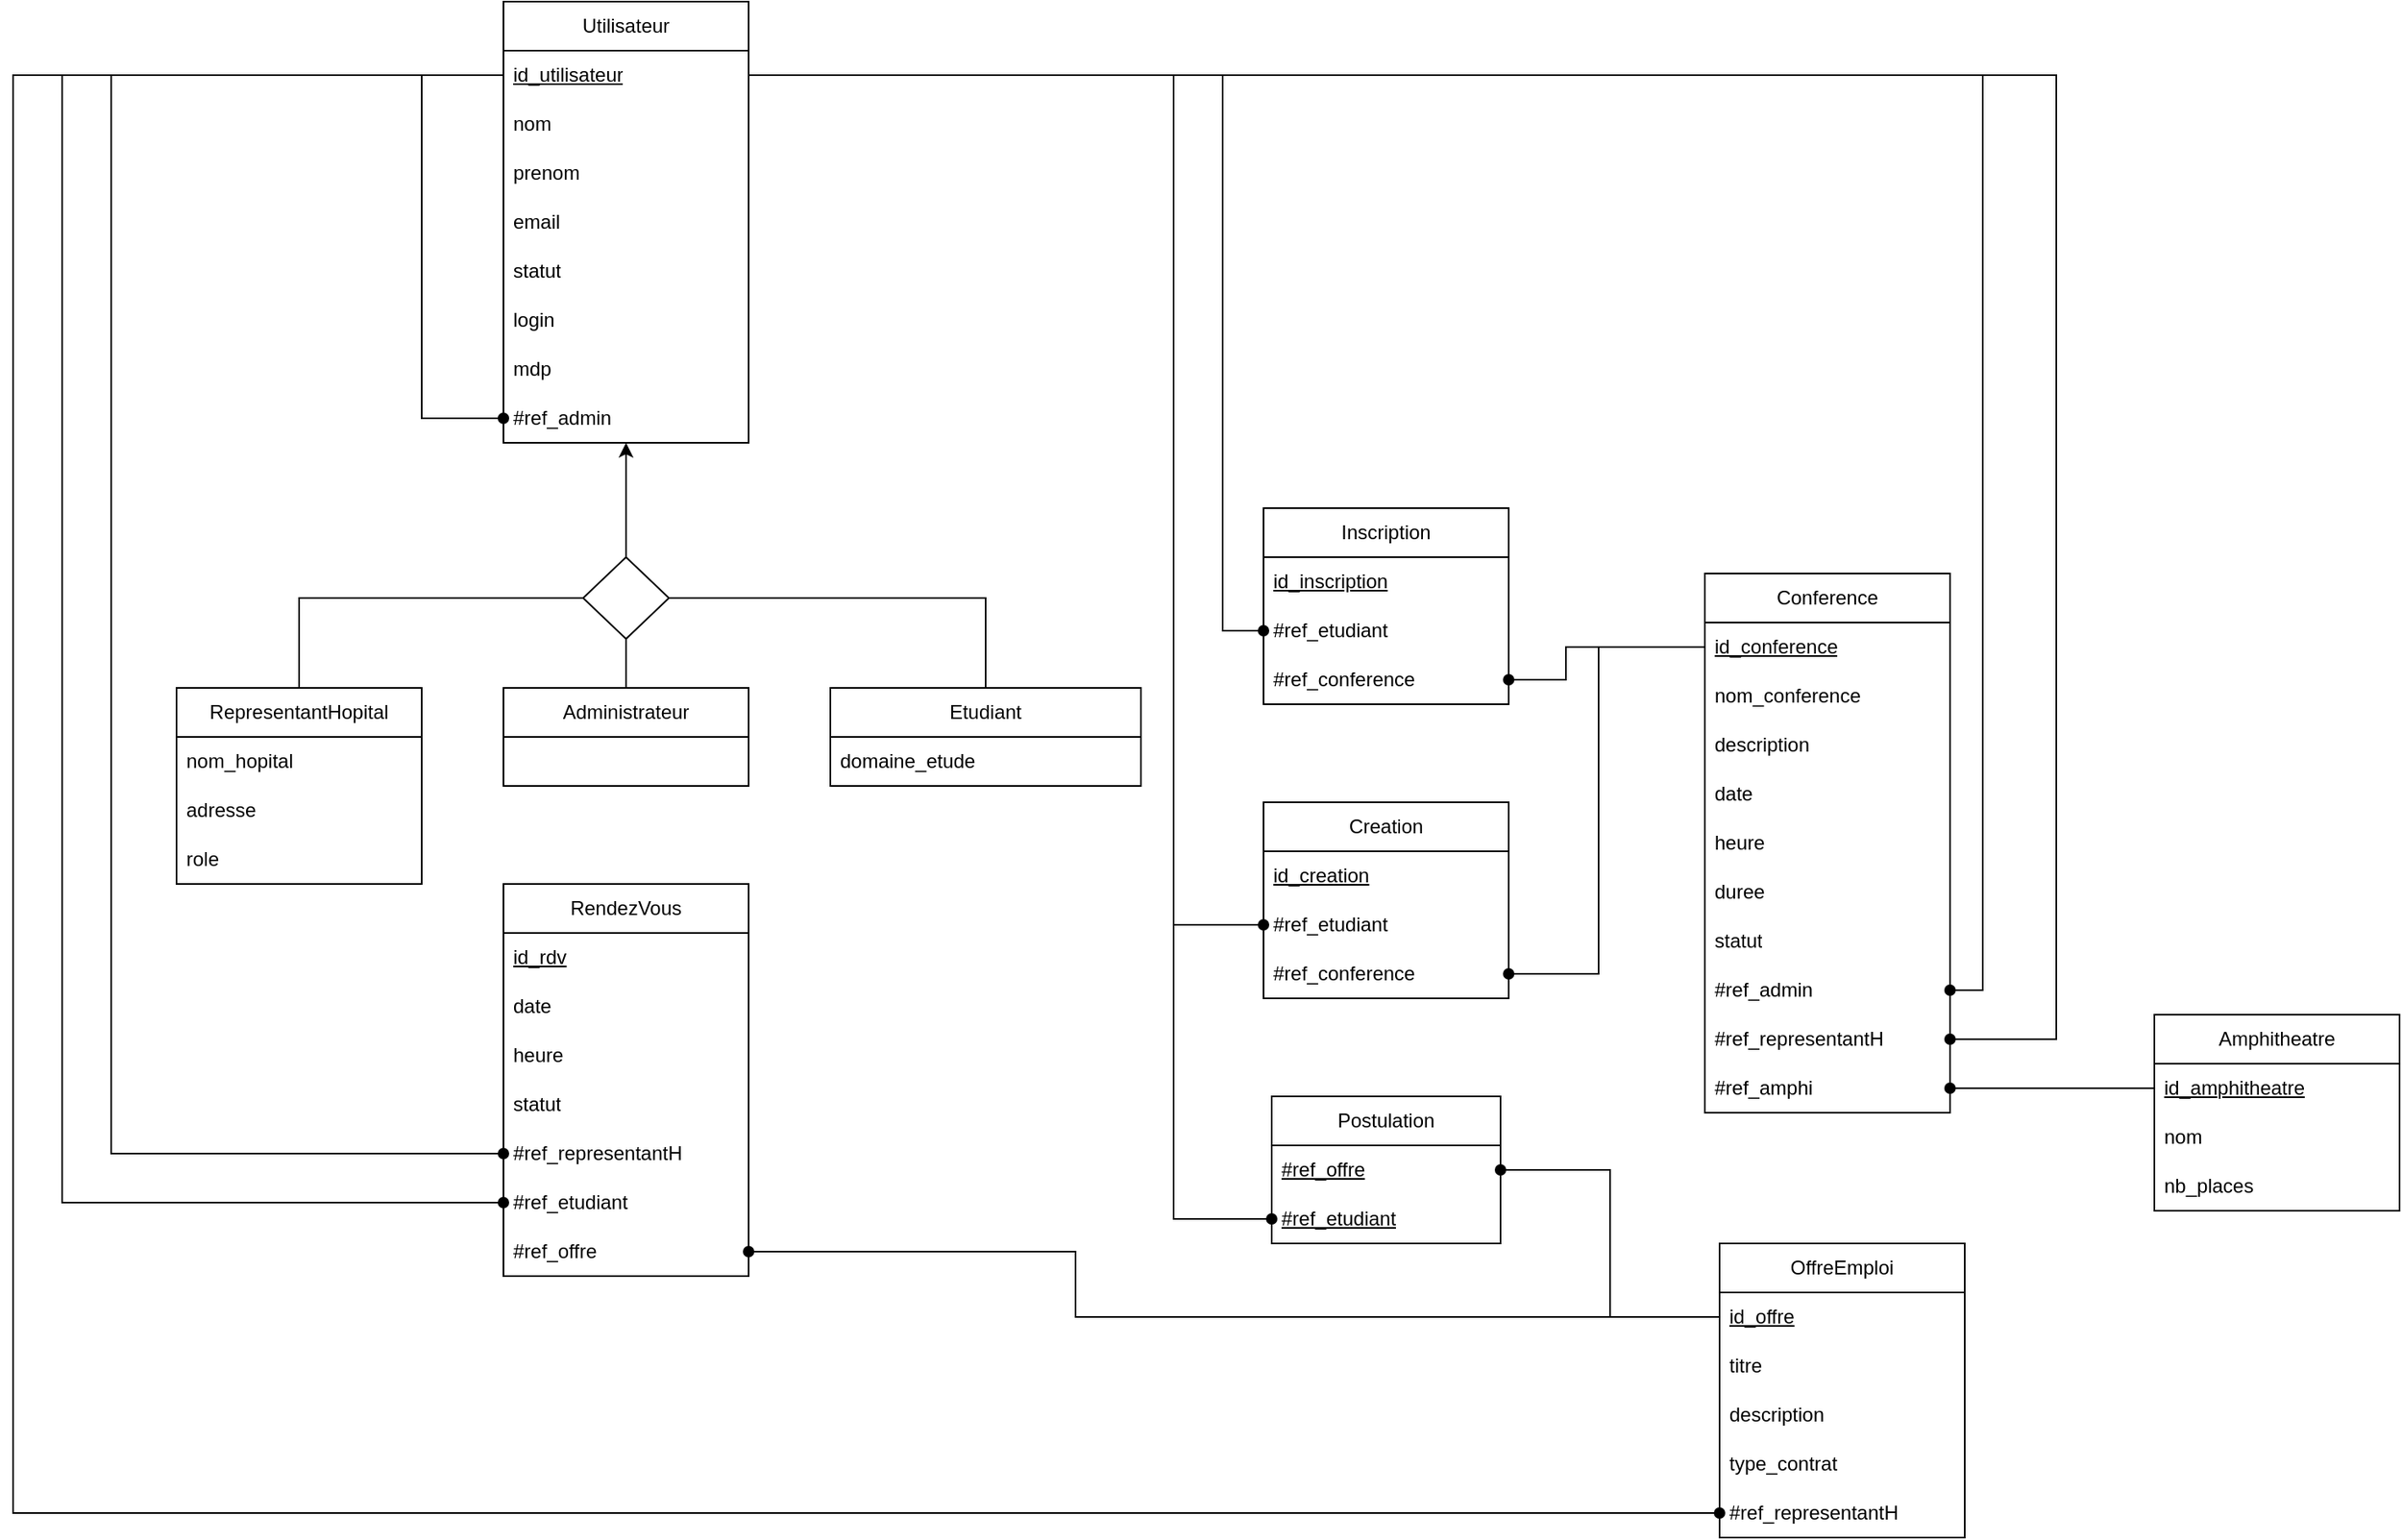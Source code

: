 <mxfile version="21.7.5" type="device">
  <diagram name="Page-1" id="wUBVowXxbeIT9Fpj6zSS">
    <mxGraphModel dx="1497" dy="2546" grid="1" gridSize="10" guides="1" tooltips="1" connect="1" arrows="1" fold="1" page="1" pageScale="1" pageWidth="1169" pageHeight="827" math="0" shadow="0">
      <root>
        <mxCell id="0" />
        <mxCell id="1" parent="0" />
        <mxCell id="IRRqWna13fii_VsHT-_L-1" style="edgeStyle=orthogonalEdgeStyle;rounded=0;orthogonalLoop=1;jettySize=auto;html=1;exitX=0.5;exitY=0;exitDx=0;exitDy=0;endArrow=none;endFill=0;entryX=1;entryY=0.5;entryDx=0;entryDy=0;" parent="1" source="IRRqWna13fii_VsHT-_L-2" target="IRRqWna13fii_VsHT-_L-28" edge="1">
          <mxGeometry relative="1" as="geometry">
            <mxPoint x="1230" y="-570" as="targetPoint" />
          </mxGeometry>
        </mxCell>
        <mxCell id="IRRqWna13fii_VsHT-_L-2" value="&lt;font style=&quot;vertical-align: inherit;&quot;&gt;&lt;font style=&quot;vertical-align: inherit;&quot;&gt;Etudiant&lt;/font&gt;&lt;/font&gt;" style="swimlane;fontStyle=0;childLayout=stackLayout;horizontal=1;startSize=30;horizontalStack=0;resizeParent=1;resizeParentMax=0;resizeLast=0;collapsible=1;marginBottom=0;whiteSpace=wrap;html=1;" parent="1" vertex="1">
          <mxGeometry x="1210" y="-480" width="190" height="60" as="geometry" />
        </mxCell>
        <mxCell id="IRRqWna13fii_VsHT-_L-3" value="domaine_etude" style="text;strokeColor=none;fillColor=none;align=left;verticalAlign=middle;spacingLeft=4;spacingRight=4;overflow=hidden;points=[[0,0.5],[1,0.5]];portConstraint=eastwest;rotatable=0;whiteSpace=wrap;html=1;" parent="IRRqWna13fii_VsHT-_L-2" vertex="1">
          <mxGeometry y="30" width="190" height="30" as="geometry" />
        </mxCell>
        <mxCell id="IRRqWna13fii_VsHT-_L-5" value="&lt;font style=&quot;vertical-align: inherit;&quot;&gt;&lt;font style=&quot;vertical-align: inherit;&quot;&gt;&lt;font style=&quot;vertical-align: inherit;&quot;&gt;&lt;font style=&quot;vertical-align: inherit;&quot;&gt;RepresentantHopital&lt;/font&gt;&lt;/font&gt;&lt;/font&gt;&lt;/font&gt;" style="swimlane;fontStyle=0;childLayout=stackLayout;horizontal=1;startSize=30;horizontalStack=0;resizeParent=1;resizeParentMax=0;resizeLast=0;collapsible=1;marginBottom=0;whiteSpace=wrap;html=1;" parent="1" vertex="1">
          <mxGeometry x="810" y="-480" width="150" height="120" as="geometry" />
        </mxCell>
        <mxCell id="IRRqWna13fii_VsHT-_L-6" value="&lt;font style=&quot;vertical-align: inherit;&quot;&gt;&lt;font style=&quot;vertical-align: inherit;&quot;&gt;nom_hopital&lt;br&gt;&lt;/font&gt;&lt;/font&gt;" style="text;strokeColor=none;fillColor=none;align=left;verticalAlign=middle;spacingLeft=4;spacingRight=4;overflow=hidden;points=[[0,0.5],[1,0.5]];portConstraint=eastwest;rotatable=0;whiteSpace=wrap;html=1;" parent="IRRqWna13fii_VsHT-_L-5" vertex="1">
          <mxGeometry y="30" width="150" height="30" as="geometry" />
        </mxCell>
        <mxCell id="IRRqWna13fii_VsHT-_L-7" value="adresse" style="text;strokeColor=none;fillColor=none;align=left;verticalAlign=middle;spacingLeft=4;spacingRight=4;overflow=hidden;points=[[0,0.5],[1,0.5]];portConstraint=eastwest;rotatable=0;whiteSpace=wrap;html=1;" parent="IRRqWna13fii_VsHT-_L-5" vertex="1">
          <mxGeometry y="60" width="150" height="30" as="geometry" />
        </mxCell>
        <mxCell id="IRRqWna13fii_VsHT-_L-8" value="role" style="text;strokeColor=none;fillColor=none;align=left;verticalAlign=middle;spacingLeft=4;spacingRight=4;overflow=hidden;points=[[0,0.5],[1,0.5]];portConstraint=eastwest;rotatable=0;whiteSpace=wrap;html=1;" parent="IRRqWna13fii_VsHT-_L-5" vertex="1">
          <mxGeometry y="90" width="150" height="30" as="geometry" />
        </mxCell>
        <mxCell id="IRRqWna13fii_VsHT-_L-9" value="&lt;font style=&quot;vertical-align: inherit;&quot;&gt;&lt;font style=&quot;vertical-align: inherit;&quot;&gt;Utilisateur&lt;/font&gt;&lt;/font&gt;" style="swimlane;fontStyle=0;childLayout=stackLayout;horizontal=1;startSize=30;horizontalStack=0;resizeParent=1;resizeParentMax=0;resizeLast=0;collapsible=1;marginBottom=0;whiteSpace=wrap;html=1;" parent="1" vertex="1">
          <mxGeometry x="1010" y="-900" width="150" height="270" as="geometry" />
        </mxCell>
        <mxCell id="IRRqWna13fii_VsHT-_L-10" value="&lt;font style=&quot;vertical-align: inherit;&quot;&gt;&lt;font style=&quot;vertical-align: inherit;&quot;&gt;&lt;font style=&quot;vertical-align: inherit;&quot;&gt;&lt;font style=&quot;vertical-align: inherit;&quot;&gt;&lt;u&gt;id_utilisateur&lt;/u&gt;&lt;/font&gt;&lt;/font&gt;&lt;/font&gt;&lt;/font&gt;" style="text;strokeColor=none;fillColor=none;align=left;verticalAlign=middle;spacingLeft=4;spacingRight=4;overflow=hidden;points=[[0,0.5],[1,0.5]];portConstraint=eastwest;rotatable=0;whiteSpace=wrap;html=1;" parent="IRRqWna13fii_VsHT-_L-9" vertex="1">
          <mxGeometry y="30" width="150" height="30" as="geometry" />
        </mxCell>
        <mxCell id="IRRqWna13fii_VsHT-_L-11" value="&lt;font style=&quot;vertical-align: inherit;&quot;&gt;&lt;font style=&quot;vertical-align: inherit;&quot;&gt;&lt;font style=&quot;vertical-align: inherit;&quot;&gt;&lt;font style=&quot;vertical-align: inherit;&quot;&gt;nom&lt;/font&gt;&lt;/font&gt;&lt;/font&gt;&lt;/font&gt;" style="text;strokeColor=none;fillColor=none;align=left;verticalAlign=middle;spacingLeft=4;spacingRight=4;overflow=hidden;points=[[0,0.5],[1,0.5]];portConstraint=eastwest;rotatable=0;whiteSpace=wrap;html=1;" parent="IRRqWna13fii_VsHT-_L-9" vertex="1">
          <mxGeometry y="60" width="150" height="30" as="geometry" />
        </mxCell>
        <mxCell id="IRRqWna13fii_VsHT-_L-12" value="&lt;font style=&quot;vertical-align: inherit;&quot;&gt;&lt;font style=&quot;vertical-align: inherit;&quot;&gt;prenom&lt;/font&gt;&lt;/font&gt;" style="text;strokeColor=none;fillColor=none;align=left;verticalAlign=middle;spacingLeft=4;spacingRight=4;overflow=hidden;points=[[0,0.5],[1,0.5]];portConstraint=eastwest;rotatable=0;whiteSpace=wrap;html=1;" parent="IRRqWna13fii_VsHT-_L-9" vertex="1">
          <mxGeometry y="90" width="150" height="30" as="geometry" />
        </mxCell>
        <mxCell id="IRRqWna13fii_VsHT-_L-13" value="&lt;font style=&quot;vertical-align: inherit;&quot;&gt;&lt;font style=&quot;vertical-align: inherit;&quot;&gt;email&lt;br&gt;&lt;/font&gt;&lt;/font&gt;" style="text;strokeColor=none;fillColor=none;align=left;verticalAlign=middle;spacingLeft=4;spacingRight=4;overflow=hidden;points=[[0,0.5],[1,0.5]];portConstraint=eastwest;rotatable=0;whiteSpace=wrap;html=1;" parent="IRRqWna13fii_VsHT-_L-9" vertex="1">
          <mxGeometry y="120" width="150" height="30" as="geometry" />
        </mxCell>
        <mxCell id="IRRqWna13fii_VsHT-_L-14" value="statut" style="text;strokeColor=none;fillColor=none;align=left;verticalAlign=middle;spacingLeft=4;spacingRight=4;overflow=hidden;points=[[0,0.5],[1,0.5]];portConstraint=eastwest;rotatable=0;whiteSpace=wrap;html=1;" parent="IRRqWna13fii_VsHT-_L-9" vertex="1">
          <mxGeometry y="150" width="150" height="30" as="geometry" />
        </mxCell>
        <mxCell id="IRRqWna13fii_VsHT-_L-15" value="login" style="text;strokeColor=none;fillColor=none;align=left;verticalAlign=middle;spacingLeft=4;spacingRight=4;overflow=hidden;points=[[0,0.5],[1,0.5]];portConstraint=eastwest;rotatable=0;whiteSpace=wrap;html=1;" parent="IRRqWna13fii_VsHT-_L-9" vertex="1">
          <mxGeometry y="180" width="150" height="30" as="geometry" />
        </mxCell>
        <mxCell id="IRRqWna13fii_VsHT-_L-16" value="mdp" style="text;strokeColor=none;fillColor=none;align=left;verticalAlign=middle;spacingLeft=4;spacingRight=4;overflow=hidden;points=[[0,0.5],[1,0.5]];portConstraint=eastwest;rotatable=0;whiteSpace=wrap;html=1;" parent="IRRqWna13fii_VsHT-_L-9" vertex="1">
          <mxGeometry y="210" width="150" height="30" as="geometry" />
        </mxCell>
        <mxCell id="IRRqWna13fii_VsHT-_L-123" style="edgeStyle=orthogonalEdgeStyle;rounded=0;orthogonalLoop=1;jettySize=auto;html=1;exitX=0;exitY=0.5;exitDx=0;exitDy=0;entryX=0;entryY=0.5;entryDx=0;entryDy=0;endArrow=none;endFill=0;startArrow=oval;startFill=1;" parent="IRRqWna13fii_VsHT-_L-9" source="IRRqWna13fii_VsHT-_L-98" target="IRRqWna13fii_VsHT-_L-10" edge="1">
          <mxGeometry relative="1" as="geometry">
            <Array as="points">
              <mxPoint x="-50" y="255" />
              <mxPoint x="-50" y="45" />
            </Array>
          </mxGeometry>
        </mxCell>
        <mxCell id="IRRqWna13fii_VsHT-_L-98" value="#ref_admin" style="text;strokeColor=none;fillColor=none;align=left;verticalAlign=middle;spacingLeft=4;spacingRight=4;overflow=hidden;points=[[0,0.5],[1,0.5]];portConstraint=eastwest;rotatable=0;whiteSpace=wrap;html=1;" parent="IRRqWna13fii_VsHT-_L-9" vertex="1">
          <mxGeometry y="240" width="150" height="30" as="geometry" />
        </mxCell>
        <mxCell id="IRRqWna13fii_VsHT-_L-17" value="&lt;font style=&quot;vertical-align: inherit;&quot;&gt;&lt;font style=&quot;vertical-align: inherit;&quot;&gt;Conference&lt;/font&gt;&lt;/font&gt;" style="swimlane;fontStyle=0;childLayout=stackLayout;horizontal=1;startSize=30;horizontalStack=0;resizeParent=1;resizeParentMax=0;resizeLast=0;collapsible=1;marginBottom=0;whiteSpace=wrap;html=1;" parent="1" vertex="1">
          <mxGeometry x="1745" y="-550" width="150" height="330" as="geometry" />
        </mxCell>
        <mxCell id="IRRqWna13fii_VsHT-_L-18" value="&lt;font style=&quot;vertical-align: inherit;&quot;&gt;&lt;font style=&quot;vertical-align: inherit;&quot;&gt;&lt;u&gt;id_conference&lt;/u&gt;&lt;/font&gt;&lt;/font&gt;" style="text;strokeColor=none;fillColor=none;align=left;verticalAlign=middle;spacingLeft=4;spacingRight=4;overflow=hidden;points=[[0,0.5],[1,0.5]];portConstraint=eastwest;rotatable=0;whiteSpace=wrap;html=1;" parent="IRRqWna13fii_VsHT-_L-17" vertex="1">
          <mxGeometry y="30" width="150" height="30" as="geometry" />
        </mxCell>
        <mxCell id="IRRqWna13fii_VsHT-_L-19" value="&lt;font style=&quot;vertical-align: inherit;&quot;&gt;&lt;font style=&quot;vertical-align: inherit;&quot;&gt;&lt;font style=&quot;vertical-align: inherit;&quot;&gt;&lt;font style=&quot;vertical-align: inherit;&quot;&gt;nom_conference&lt;/font&gt;&lt;/font&gt;&lt;/font&gt;&lt;/font&gt;" style="text;strokeColor=none;fillColor=none;align=left;verticalAlign=middle;spacingLeft=4;spacingRight=4;overflow=hidden;points=[[0,0.5],[1,0.5]];portConstraint=eastwest;rotatable=0;whiteSpace=wrap;html=1;" parent="IRRqWna13fii_VsHT-_L-17" vertex="1">
          <mxGeometry y="60" width="150" height="30" as="geometry" />
        </mxCell>
        <mxCell id="IRRqWna13fii_VsHT-_L-20" value="&lt;font style=&quot;vertical-align: inherit;&quot;&gt;&lt;font style=&quot;vertical-align: inherit;&quot;&gt;description&lt;/font&gt;&lt;/font&gt;" style="text;strokeColor=none;fillColor=none;align=left;verticalAlign=middle;spacingLeft=4;spacingRight=4;overflow=hidden;points=[[0,0.5],[1,0.5]];portConstraint=eastwest;rotatable=0;whiteSpace=wrap;html=1;" parent="IRRqWna13fii_VsHT-_L-17" vertex="1">
          <mxGeometry y="90" width="150" height="30" as="geometry" />
        </mxCell>
        <mxCell id="IRRqWna13fii_VsHT-_L-21" value="&lt;font style=&quot;vertical-align: inherit;&quot;&gt;&lt;font style=&quot;vertical-align: inherit;&quot;&gt;date&lt;br&gt;&lt;/font&gt;&lt;/font&gt;" style="text;strokeColor=none;fillColor=none;align=left;verticalAlign=middle;spacingLeft=4;spacingRight=4;overflow=hidden;points=[[0,0.5],[1,0.5]];portConstraint=eastwest;rotatable=0;whiteSpace=wrap;html=1;" parent="IRRqWna13fii_VsHT-_L-17" vertex="1">
          <mxGeometry y="120" width="150" height="30" as="geometry" />
        </mxCell>
        <mxCell id="IRRqWna13fii_VsHT-_L-22" value="heure" style="text;strokeColor=none;fillColor=none;align=left;verticalAlign=middle;spacingLeft=4;spacingRight=4;overflow=hidden;points=[[0,0.5],[1,0.5]];portConstraint=eastwest;rotatable=0;whiteSpace=wrap;html=1;" parent="IRRqWna13fii_VsHT-_L-17" vertex="1">
          <mxGeometry y="150" width="150" height="30" as="geometry" />
        </mxCell>
        <mxCell id="IRRqWna13fii_VsHT-_L-23" value="duree" style="text;strokeColor=none;fillColor=none;align=left;verticalAlign=middle;spacingLeft=4;spacingRight=4;overflow=hidden;points=[[0,0.5],[1,0.5]];portConstraint=eastwest;rotatable=0;whiteSpace=wrap;html=1;" parent="IRRqWna13fii_VsHT-_L-17" vertex="1">
          <mxGeometry y="180" width="150" height="30" as="geometry" />
        </mxCell>
        <mxCell id="IRRqWna13fii_VsHT-_L-24" value="statut" style="text;strokeColor=none;fillColor=none;align=left;verticalAlign=middle;spacingLeft=4;spacingRight=4;overflow=hidden;points=[[0,0.5],[1,0.5]];portConstraint=eastwest;rotatable=0;whiteSpace=wrap;html=1;" parent="IRRqWna13fii_VsHT-_L-17" vertex="1">
          <mxGeometry y="210" width="150" height="30" as="geometry" />
        </mxCell>
        <mxCell id="IRRqWna13fii_VsHT-_L-99" value="#ref_admin" style="text;strokeColor=none;fillColor=none;align=left;verticalAlign=middle;spacingLeft=4;spacingRight=4;overflow=hidden;points=[[0,0.5],[1,0.5]];portConstraint=eastwest;rotatable=0;whiteSpace=wrap;html=1;" parent="IRRqWna13fii_VsHT-_L-17" vertex="1">
          <mxGeometry y="240" width="150" height="30" as="geometry" />
        </mxCell>
        <mxCell id="IRRqWna13fii_VsHT-_L-105" value="#ref_representantH" style="text;strokeColor=none;fillColor=none;align=left;verticalAlign=middle;spacingLeft=4;spacingRight=4;overflow=hidden;points=[[0,0.5],[1,0.5]];portConstraint=eastwest;rotatable=0;whiteSpace=wrap;html=1;" parent="IRRqWna13fii_VsHT-_L-17" vertex="1">
          <mxGeometry y="270" width="150" height="30" as="geometry" />
        </mxCell>
        <mxCell id="IRRqWna13fii_VsHT-_L-100" value="#ref_amphi" style="text;strokeColor=none;fillColor=none;align=left;verticalAlign=middle;spacingLeft=4;spacingRight=4;overflow=hidden;points=[[0,0.5],[1,0.5]];portConstraint=eastwest;rotatable=0;whiteSpace=wrap;html=1;" parent="IRRqWna13fii_VsHT-_L-17" vertex="1">
          <mxGeometry y="300" width="150" height="30" as="geometry" />
        </mxCell>
        <mxCell id="IRRqWna13fii_VsHT-_L-25" style="edgeStyle=orthogonalEdgeStyle;rounded=0;orthogonalLoop=1;jettySize=auto;html=1;exitX=0.5;exitY=0;exitDx=0;exitDy=0;entryX=0.5;entryY=1;entryDx=0;entryDy=0;endArrow=classic;endFill=1;" parent="1" source="IRRqWna13fii_VsHT-_L-28" target="IRRqWna13fii_VsHT-_L-9" edge="1">
          <mxGeometry relative="1" as="geometry">
            <mxPoint x="1076.25" y="-610" as="targetPoint" />
          </mxGeometry>
        </mxCell>
        <mxCell id="IRRqWna13fii_VsHT-_L-26" style="edgeStyle=orthogonalEdgeStyle;rounded=0;orthogonalLoop=1;jettySize=auto;html=1;exitX=0;exitY=0.5;exitDx=0;exitDy=0;endArrow=none;endFill=0;entryX=0.5;entryY=0;entryDx=0;entryDy=0;" parent="1" source="IRRqWna13fii_VsHT-_L-28" target="IRRqWna13fii_VsHT-_L-5" edge="1">
          <mxGeometry relative="1" as="geometry">
            <mxPoint x="1190" y="-500" as="targetPoint" />
          </mxGeometry>
        </mxCell>
        <mxCell id="IRRqWna13fii_VsHT-_L-28" value="" style="rhombus;whiteSpace=wrap;html=1;" parent="1" vertex="1">
          <mxGeometry x="1058.75" y="-560" width="52.5" height="50" as="geometry" />
        </mxCell>
        <mxCell id="IRRqWna13fii_VsHT-_L-29" value="&lt;font style=&quot;vertical-align: inherit;&quot;&gt;&lt;font style=&quot;vertical-align: inherit;&quot;&gt;Amphitheatre&lt;/font&gt;&lt;/font&gt;" style="swimlane;fontStyle=0;childLayout=stackLayout;horizontal=1;startSize=30;horizontalStack=0;resizeParent=1;resizeParentMax=0;resizeLast=0;collapsible=1;marginBottom=0;whiteSpace=wrap;html=1;" parent="1" vertex="1">
          <mxGeometry x="2020" y="-280" width="150" height="120" as="geometry" />
        </mxCell>
        <mxCell id="IRRqWna13fii_VsHT-_L-30" value="&lt;font style=&quot;vertical-align: inherit;&quot;&gt;&lt;font style=&quot;vertical-align: inherit;&quot;&gt;&lt;font style=&quot;vertical-align: inherit;&quot;&gt;&lt;font style=&quot;vertical-align: inherit;&quot;&gt;&lt;font style=&quot;vertical-align: inherit;&quot;&gt;&lt;font style=&quot;vertical-align: inherit;&quot;&gt;&lt;u&gt;&lt;font style=&quot;vertical-align: inherit;&quot;&gt;&lt;font style=&quot;vertical-align: inherit;&quot;&gt;id_amphitheatre&lt;/font&gt;&lt;/font&gt;&lt;/u&gt;&lt;/font&gt;&lt;/font&gt;&lt;/font&gt;&lt;/font&gt;&lt;/font&gt;&lt;/font&gt;" style="text;strokeColor=none;fillColor=none;align=left;verticalAlign=middle;spacingLeft=4;spacingRight=4;overflow=hidden;points=[[0,0.5],[1,0.5]];portConstraint=eastwest;rotatable=0;whiteSpace=wrap;html=1;" parent="IRRqWna13fii_VsHT-_L-29" vertex="1">
          <mxGeometry y="30" width="150" height="30" as="geometry" />
        </mxCell>
        <mxCell id="IRRqWna13fii_VsHT-_L-115" value="nom" style="text;strokeColor=none;fillColor=none;align=left;verticalAlign=middle;spacingLeft=4;spacingRight=4;overflow=hidden;points=[[0,0.5],[1,0.5]];portConstraint=eastwest;rotatable=0;whiteSpace=wrap;html=1;" parent="IRRqWna13fii_VsHT-_L-29" vertex="1">
          <mxGeometry y="60" width="150" height="30" as="geometry" />
        </mxCell>
        <mxCell id="IRRqWna13fii_VsHT-_L-31" value="&lt;font style=&quot;vertical-align: inherit;&quot;&gt;&lt;font style=&quot;vertical-align: inherit;&quot;&gt;nb_places&lt;br&gt;&lt;/font&gt;&lt;/font&gt;" style="text;strokeColor=none;fillColor=none;align=left;verticalAlign=middle;spacingLeft=4;spacingRight=4;overflow=hidden;points=[[0,0.5],[1,0.5]];portConstraint=eastwest;rotatable=0;whiteSpace=wrap;html=1;" parent="IRRqWna13fii_VsHT-_L-29" vertex="1">
          <mxGeometry y="90" width="150" height="30" as="geometry" />
        </mxCell>
        <mxCell id="IRRqWna13fii_VsHT-_L-32" value="&lt;font style=&quot;vertical-align: inherit;&quot;&gt;&lt;font style=&quot;vertical-align: inherit;&quot;&gt;OffreEmploi&lt;/font&gt;&lt;/font&gt;" style="swimlane;fontStyle=0;childLayout=stackLayout;horizontal=1;startSize=30;horizontalStack=0;resizeParent=1;resizeParentMax=0;resizeLast=0;collapsible=1;marginBottom=0;whiteSpace=wrap;html=1;" parent="1" vertex="1">
          <mxGeometry x="1754" y="-140" width="150" height="180" as="geometry" />
        </mxCell>
        <mxCell id="IRRqWna13fii_VsHT-_L-33" value="&lt;font style=&quot;vertical-align: inherit;&quot;&gt;&lt;font style=&quot;vertical-align: inherit;&quot;&gt;&lt;font style=&quot;vertical-align: inherit;&quot;&gt;&lt;font style=&quot;vertical-align: inherit;&quot;&gt;&lt;font style=&quot;vertical-align: inherit;&quot;&gt;&lt;font style=&quot;vertical-align: inherit;&quot;&gt;&lt;u&gt;&lt;font style=&quot;vertical-align: inherit;&quot;&gt;&lt;font style=&quot;vertical-align: inherit;&quot;&gt;id_offre&lt;/font&gt;&lt;/font&gt;&lt;/u&gt;&lt;/font&gt;&lt;/font&gt;&lt;/font&gt;&lt;/font&gt;&lt;/font&gt;&lt;/font&gt;" style="text;strokeColor=none;fillColor=none;align=left;verticalAlign=middle;spacingLeft=4;spacingRight=4;overflow=hidden;points=[[0,0.5],[1,0.5]];portConstraint=eastwest;rotatable=0;whiteSpace=wrap;html=1;" parent="IRRqWna13fii_VsHT-_L-32" vertex="1">
          <mxGeometry y="30" width="150" height="30" as="geometry" />
        </mxCell>
        <mxCell id="IRRqWna13fii_VsHT-_L-34" value="&lt;font style=&quot;vertical-align: inherit;&quot;&gt;&lt;font style=&quot;vertical-align: inherit;&quot;&gt;titre&lt;br&gt;&lt;/font&gt;&lt;/font&gt;" style="text;strokeColor=none;fillColor=none;align=left;verticalAlign=middle;spacingLeft=4;spacingRight=4;overflow=hidden;points=[[0,0.5],[1,0.5]];portConstraint=eastwest;rotatable=0;whiteSpace=wrap;html=1;" parent="IRRqWna13fii_VsHT-_L-32" vertex="1">
          <mxGeometry y="60" width="150" height="30" as="geometry" />
        </mxCell>
        <mxCell id="IRRqWna13fii_VsHT-_L-35" value="description" style="text;strokeColor=none;fillColor=none;align=left;verticalAlign=middle;spacingLeft=4;spacingRight=4;overflow=hidden;points=[[0,0.5],[1,0.5]];portConstraint=eastwest;rotatable=0;whiteSpace=wrap;html=1;" parent="IRRqWna13fii_VsHT-_L-32" vertex="1">
          <mxGeometry y="90" width="150" height="30" as="geometry" />
        </mxCell>
        <mxCell id="IRRqWna13fii_VsHT-_L-36" value="type_contrat" style="text;strokeColor=none;fillColor=none;align=left;verticalAlign=middle;spacingLeft=4;spacingRight=4;overflow=hidden;points=[[0,0.5],[1,0.5]];portConstraint=eastwest;rotatable=0;whiteSpace=wrap;html=1;" parent="IRRqWna13fii_VsHT-_L-32" vertex="1">
          <mxGeometry y="120" width="150" height="30" as="geometry" />
        </mxCell>
        <mxCell id="IRRqWna13fii_VsHT-_L-104" value="#ref_representantH" style="text;strokeColor=none;fillColor=none;align=left;verticalAlign=middle;spacingLeft=4;spacingRight=4;overflow=hidden;points=[[0,0.5],[1,0.5]];portConstraint=eastwest;rotatable=0;whiteSpace=wrap;html=1;" parent="IRRqWna13fii_VsHT-_L-32" vertex="1">
          <mxGeometry y="150" width="150" height="30" as="geometry" />
        </mxCell>
        <mxCell id="IRRqWna13fii_VsHT-_L-37" value="&lt;font style=&quot;vertical-align: inherit;&quot;&gt;&lt;font style=&quot;vertical-align: inherit;&quot;&gt;RendezVous&lt;/font&gt;&lt;/font&gt;" style="swimlane;fontStyle=0;childLayout=stackLayout;horizontal=1;startSize=30;horizontalStack=0;resizeParent=1;resizeParentMax=0;resizeLast=0;collapsible=1;marginBottom=0;whiteSpace=wrap;html=1;" parent="1" vertex="1">
          <mxGeometry x="1010" y="-360" width="150" height="240" as="geometry" />
        </mxCell>
        <mxCell id="IRRqWna13fii_VsHT-_L-38" value="&lt;font style=&quot;vertical-align: inherit;&quot;&gt;&lt;font style=&quot;vertical-align: inherit;&quot;&gt;&lt;font style=&quot;vertical-align: inherit;&quot;&gt;&lt;font style=&quot;vertical-align: inherit;&quot;&gt;&lt;font style=&quot;vertical-align: inherit;&quot;&gt;&lt;font style=&quot;vertical-align: inherit;&quot;&gt;&lt;u&gt;&lt;font style=&quot;vertical-align: inherit;&quot;&gt;&lt;font style=&quot;vertical-align: inherit;&quot;&gt;id_rdv&lt;/font&gt;&lt;/font&gt;&lt;/u&gt;&lt;/font&gt;&lt;/font&gt;&lt;/font&gt;&lt;/font&gt;&lt;/font&gt;&lt;/font&gt;" style="text;strokeColor=none;fillColor=none;align=left;verticalAlign=middle;spacingLeft=4;spacingRight=4;overflow=hidden;points=[[0,0.5],[1,0.5]];portConstraint=eastwest;rotatable=0;whiteSpace=wrap;html=1;" parent="IRRqWna13fii_VsHT-_L-37" vertex="1">
          <mxGeometry y="30" width="150" height="30" as="geometry" />
        </mxCell>
        <mxCell id="IRRqWna13fii_VsHT-_L-39" value="&lt;font style=&quot;vertical-align: inherit;&quot;&gt;&lt;font style=&quot;vertical-align: inherit;&quot;&gt;date&lt;br&gt;&lt;/font&gt;&lt;/font&gt;" style="text;strokeColor=none;fillColor=none;align=left;verticalAlign=middle;spacingLeft=4;spacingRight=4;overflow=hidden;points=[[0,0.5],[1,0.5]];portConstraint=eastwest;rotatable=0;whiteSpace=wrap;html=1;" parent="IRRqWna13fii_VsHT-_L-37" vertex="1">
          <mxGeometry y="60" width="150" height="30" as="geometry" />
        </mxCell>
        <mxCell id="IRRqWna13fii_VsHT-_L-40" value="heure" style="text;strokeColor=none;fillColor=none;align=left;verticalAlign=middle;spacingLeft=4;spacingRight=4;overflow=hidden;points=[[0,0.5],[1,0.5]];portConstraint=eastwest;rotatable=0;whiteSpace=wrap;html=1;" parent="IRRqWna13fii_VsHT-_L-37" vertex="1">
          <mxGeometry y="90" width="150" height="30" as="geometry" />
        </mxCell>
        <mxCell id="IRRqWna13fii_VsHT-_L-41" value="statut" style="text;strokeColor=none;fillColor=none;align=left;verticalAlign=middle;spacingLeft=4;spacingRight=4;overflow=hidden;points=[[0,0.5],[1,0.5]];portConstraint=eastwest;rotatable=0;whiteSpace=wrap;html=1;" parent="IRRqWna13fii_VsHT-_L-37" vertex="1">
          <mxGeometry y="120" width="150" height="30" as="geometry" />
        </mxCell>
        <mxCell id="IRRqWna13fii_VsHT-_L-101" value="#ref_representantH" style="text;strokeColor=none;fillColor=none;align=left;verticalAlign=middle;spacingLeft=4;spacingRight=4;overflow=hidden;points=[[0,0.5],[1,0.5]];portConstraint=eastwest;rotatable=0;whiteSpace=wrap;html=1;" parent="IRRqWna13fii_VsHT-_L-37" vertex="1">
          <mxGeometry y="150" width="150" height="30" as="geometry" />
        </mxCell>
        <mxCell id="IRRqWna13fii_VsHT-_L-102" value="#ref_etudiant" style="text;strokeColor=none;fillColor=none;align=left;verticalAlign=middle;spacingLeft=4;spacingRight=4;overflow=hidden;points=[[0,0.5],[1,0.5]];portConstraint=eastwest;rotatable=0;whiteSpace=wrap;html=1;" parent="IRRqWna13fii_VsHT-_L-37" vertex="1">
          <mxGeometry y="180" width="150" height="30" as="geometry" />
        </mxCell>
        <mxCell id="IRRqWna13fii_VsHT-_L-103" value="#ref_offre" style="text;strokeColor=none;fillColor=none;align=left;verticalAlign=middle;spacingLeft=4;spacingRight=4;overflow=hidden;points=[[0,0.5],[1,0.5]];portConstraint=eastwest;rotatable=0;whiteSpace=wrap;html=1;" parent="IRRqWna13fii_VsHT-_L-37" vertex="1">
          <mxGeometry y="210" width="150" height="30" as="geometry" />
        </mxCell>
        <mxCell id="IRRqWna13fii_VsHT-_L-106" style="edgeStyle=orthogonalEdgeStyle;rounded=0;orthogonalLoop=1;jettySize=auto;html=1;exitX=0.5;exitY=0;exitDx=0;exitDy=0;entryX=0.5;entryY=1;entryDx=0;entryDy=0;endArrow=none;endFill=0;" parent="1" source="IRRqWna13fii_VsHT-_L-44" target="IRRqWna13fii_VsHT-_L-28" edge="1">
          <mxGeometry relative="1" as="geometry" />
        </mxCell>
        <mxCell id="IRRqWna13fii_VsHT-_L-44" value="&lt;font style=&quot;vertical-align: inherit;&quot;&gt;&lt;font style=&quot;vertical-align: inherit;&quot;&gt;Administrateur&lt;/font&gt;&lt;/font&gt;" style="swimlane;fontStyle=0;childLayout=stackLayout;horizontal=1;startSize=30;horizontalStack=0;resizeParent=1;resizeParentMax=0;resizeLast=0;collapsible=1;marginBottom=0;whiteSpace=wrap;html=1;" parent="1" vertex="1">
          <mxGeometry x="1010" y="-480" width="150" height="60" as="geometry">
            <mxRectangle x="1400" y="-710" width="120" height="30" as="alternateBounds" />
          </mxGeometry>
        </mxCell>
        <mxCell id="IRRqWna13fii_VsHT-_L-107" value="&lt;font style=&quot;vertical-align: inherit;&quot;&gt;&lt;font style=&quot;vertical-align: inherit;&quot;&gt;Inscription&lt;/font&gt;&lt;/font&gt;" style="swimlane;fontStyle=0;childLayout=stackLayout;horizontal=1;startSize=30;horizontalStack=0;resizeParent=1;resizeParentMax=0;resizeLast=0;collapsible=1;marginBottom=0;whiteSpace=wrap;html=1;" parent="1" vertex="1">
          <mxGeometry x="1475" y="-590" width="150" height="120" as="geometry" />
        </mxCell>
        <mxCell id="IRRqWna13fii_VsHT-_L-108" value="&lt;font style=&quot;vertical-align: inherit;&quot;&gt;&lt;font style=&quot;vertical-align: inherit;&quot;&gt;&lt;font style=&quot;vertical-align: inherit;&quot;&gt;&lt;font style=&quot;vertical-align: inherit;&quot;&gt;&lt;font style=&quot;vertical-align: inherit;&quot;&gt;&lt;font style=&quot;vertical-align: inherit;&quot;&gt;&lt;u&gt;&lt;font style=&quot;vertical-align: inherit;&quot;&gt;&lt;font style=&quot;vertical-align: inherit;&quot;&gt;id_inscription&lt;/font&gt;&lt;/font&gt;&lt;/u&gt;&lt;/font&gt;&lt;/font&gt;&lt;/font&gt;&lt;/font&gt;&lt;/font&gt;&lt;/font&gt;" style="text;strokeColor=none;fillColor=none;align=left;verticalAlign=middle;spacingLeft=4;spacingRight=4;overflow=hidden;points=[[0,0.5],[1,0.5]];portConstraint=eastwest;rotatable=0;whiteSpace=wrap;html=1;" parent="IRRqWna13fii_VsHT-_L-107" vertex="1">
          <mxGeometry y="30" width="150" height="30" as="geometry" />
        </mxCell>
        <mxCell id="IRRqWna13fii_VsHT-_L-109" value="&lt;font style=&quot;vertical-align: inherit;&quot;&gt;&lt;font style=&quot;vertical-align: inherit;&quot;&gt;#ref_etudiant&lt;br&gt;&lt;/font&gt;&lt;/font&gt;" style="text;strokeColor=none;fillColor=none;align=left;verticalAlign=middle;spacingLeft=4;spacingRight=4;overflow=hidden;points=[[0,0.5],[1,0.5]];portConstraint=eastwest;rotatable=0;whiteSpace=wrap;html=1;" parent="IRRqWna13fii_VsHT-_L-107" vertex="1">
          <mxGeometry y="60" width="150" height="30" as="geometry" />
        </mxCell>
        <mxCell id="IRRqWna13fii_VsHT-_L-110" value="#ref_conference" style="text;strokeColor=none;fillColor=none;align=left;verticalAlign=middle;spacingLeft=4;spacingRight=4;overflow=hidden;points=[[0,0.5],[1,0.5]];portConstraint=eastwest;rotatable=0;whiteSpace=wrap;html=1;" parent="IRRqWna13fii_VsHT-_L-107" vertex="1">
          <mxGeometry y="90" width="150" height="30" as="geometry" />
        </mxCell>
        <mxCell id="IRRqWna13fii_VsHT-_L-111" value="Creation" style="swimlane;fontStyle=0;childLayout=stackLayout;horizontal=1;startSize=30;horizontalStack=0;resizeParent=1;resizeParentMax=0;resizeLast=0;collapsible=1;marginBottom=0;whiteSpace=wrap;html=1;" parent="1" vertex="1">
          <mxGeometry x="1475" y="-410" width="150" height="120" as="geometry" />
        </mxCell>
        <mxCell id="IRRqWna13fii_VsHT-_L-112" value="&lt;font style=&quot;vertical-align: inherit;&quot;&gt;&lt;font style=&quot;vertical-align: inherit;&quot;&gt;&lt;font style=&quot;vertical-align: inherit;&quot;&gt;&lt;font style=&quot;vertical-align: inherit;&quot;&gt;&lt;font style=&quot;vertical-align: inherit;&quot;&gt;&lt;font style=&quot;vertical-align: inherit;&quot;&gt;&lt;u&gt;&lt;font style=&quot;vertical-align: inherit;&quot;&gt;&lt;font style=&quot;vertical-align: inherit;&quot;&gt;id_creation&lt;/font&gt;&lt;/font&gt;&lt;/u&gt;&lt;/font&gt;&lt;/font&gt;&lt;/font&gt;&lt;/font&gt;&lt;/font&gt;&lt;/font&gt;" style="text;strokeColor=none;fillColor=none;align=left;verticalAlign=middle;spacingLeft=4;spacingRight=4;overflow=hidden;points=[[0,0.5],[1,0.5]];portConstraint=eastwest;rotatable=0;whiteSpace=wrap;html=1;" parent="IRRqWna13fii_VsHT-_L-111" vertex="1">
          <mxGeometry y="30" width="150" height="30" as="geometry" />
        </mxCell>
        <mxCell id="IRRqWna13fii_VsHT-_L-113" value="&lt;font style=&quot;vertical-align: inherit;&quot;&gt;&lt;font style=&quot;vertical-align: inherit;&quot;&gt;#ref_etudiant&lt;br&gt;&lt;/font&gt;&lt;/font&gt;" style="text;strokeColor=none;fillColor=none;align=left;verticalAlign=middle;spacingLeft=4;spacingRight=4;overflow=hidden;points=[[0,0.5],[1,0.5]];portConstraint=eastwest;rotatable=0;whiteSpace=wrap;html=1;" parent="IRRqWna13fii_VsHT-_L-111" vertex="1">
          <mxGeometry y="60" width="150" height="30" as="geometry" />
        </mxCell>
        <mxCell id="IRRqWna13fii_VsHT-_L-114" value="#ref_conference" style="text;strokeColor=none;fillColor=none;align=left;verticalAlign=middle;spacingLeft=4;spacingRight=4;overflow=hidden;points=[[0,0.5],[1,0.5]];portConstraint=eastwest;rotatable=0;whiteSpace=wrap;html=1;" parent="IRRqWna13fii_VsHT-_L-111" vertex="1">
          <mxGeometry y="90" width="150" height="30" as="geometry" />
        </mxCell>
        <mxCell id="ITU_urkIxrqxhvLqnOiw-1" value="Postulation" style="swimlane;fontStyle=0;childLayout=stackLayout;horizontal=1;startSize=30;horizontalStack=0;resizeParent=1;resizeParentMax=0;resizeLast=0;collapsible=1;marginBottom=0;whiteSpace=wrap;html=1;" parent="1" vertex="1">
          <mxGeometry x="1480" y="-230" width="140" height="90" as="geometry" />
        </mxCell>
        <mxCell id="ITU_urkIxrqxhvLqnOiw-2" value="&lt;u&gt;#ref_offre&lt;/u&gt;" style="text;strokeColor=none;fillColor=none;align=left;verticalAlign=middle;spacingLeft=4;spacingRight=4;overflow=hidden;points=[[0,0.5],[1,0.5]];portConstraint=eastwest;rotatable=0;whiteSpace=wrap;html=1;" parent="ITU_urkIxrqxhvLqnOiw-1" vertex="1">
          <mxGeometry y="30" width="140" height="30" as="geometry" />
        </mxCell>
        <mxCell id="ITU_urkIxrqxhvLqnOiw-3" value="&lt;u&gt;#ref_etudiant&lt;/u&gt;" style="text;strokeColor=none;fillColor=none;align=left;verticalAlign=middle;spacingLeft=4;spacingRight=4;overflow=hidden;points=[[0,0.5],[1,0.5]];portConstraint=eastwest;rotatable=0;whiteSpace=wrap;html=1;" parent="ITU_urkIxrqxhvLqnOiw-1" vertex="1">
          <mxGeometry y="60" width="140" height="30" as="geometry" />
        </mxCell>
        <mxCell id="S7AKZDljKpBvwis-EYHa-10" style="edgeStyle=orthogonalEdgeStyle;rounded=0;orthogonalLoop=1;jettySize=auto;html=1;exitX=0;exitY=0.5;exitDx=0;exitDy=0;entryX=0;entryY=0.5;entryDx=0;entryDy=0;endArrow=none;endFill=0;startArrow=oval;startFill=1;" parent="1" source="IRRqWna13fii_VsHT-_L-104" target="IRRqWna13fii_VsHT-_L-10" edge="1">
          <mxGeometry relative="1" as="geometry">
            <Array as="points">
              <mxPoint x="710" y="25" />
              <mxPoint x="710" y="-855" />
            </Array>
          </mxGeometry>
        </mxCell>
        <mxCell id="IRRqWna13fii_VsHT-_L-116" style="edgeStyle=orthogonalEdgeStyle;rounded=0;orthogonalLoop=1;jettySize=auto;html=1;exitX=0;exitY=0.5;exitDx=0;exitDy=0;entryX=0;entryY=0.5;entryDx=0;entryDy=0;endArrow=none;endFill=0;startArrow=oval;startFill=1;" parent="1" source="IRRqWna13fii_VsHT-_L-101" target="IRRqWna13fii_VsHT-_L-10" edge="1">
          <mxGeometry relative="1" as="geometry">
            <Array as="points">
              <mxPoint x="770" y="-195" />
              <mxPoint x="770" y="-855" />
            </Array>
          </mxGeometry>
        </mxCell>
        <mxCell id="IRRqWna13fii_VsHT-_L-117" style="edgeStyle=orthogonalEdgeStyle;rounded=0;orthogonalLoop=1;jettySize=auto;html=1;exitX=0;exitY=0.5;exitDx=0;exitDy=0;entryX=1;entryY=0.5;entryDx=0;entryDy=0;endArrow=none;endFill=0;startArrow=oval;startFill=1;" parent="1" source="IRRqWna13fii_VsHT-_L-109" target="IRRqWna13fii_VsHT-_L-10" edge="1">
          <mxGeometry relative="1" as="geometry">
            <Array as="points">
              <mxPoint x="1450" y="-515" />
              <mxPoint x="1450" y="-855" />
            </Array>
          </mxGeometry>
        </mxCell>
        <mxCell id="IRRqWna13fii_VsHT-_L-118" style="edgeStyle=orthogonalEdgeStyle;rounded=0;orthogonalLoop=1;jettySize=auto;html=1;exitX=1;exitY=0.5;exitDx=0;exitDy=0;entryX=0;entryY=0.5;entryDx=0;entryDy=0;endArrow=none;endFill=0;startArrow=oval;startFill=1;" parent="1" source="IRRqWna13fii_VsHT-_L-110" target="IRRqWna13fii_VsHT-_L-18" edge="1">
          <mxGeometry relative="1" as="geometry">
            <Array as="points">
              <mxPoint x="1660" y="-485" />
              <mxPoint x="1660" y="-505" />
            </Array>
          </mxGeometry>
        </mxCell>
        <mxCell id="IRRqWna13fii_VsHT-_L-119" style="edgeStyle=orthogonalEdgeStyle;rounded=0;orthogonalLoop=1;jettySize=auto;html=1;exitX=0;exitY=0.5;exitDx=0;exitDy=0;entryX=1;entryY=0.5;entryDx=0;entryDy=0;endArrow=oval;endFill=1;" parent="1" source="IRRqWna13fii_VsHT-_L-33" target="ITU_urkIxrqxhvLqnOiw-2" edge="1">
          <mxGeometry relative="1" as="geometry" />
        </mxCell>
        <mxCell id="IRRqWna13fii_VsHT-_L-120" style="edgeStyle=orthogonalEdgeStyle;rounded=0;orthogonalLoop=1;jettySize=auto;html=1;exitX=1;exitY=0.5;exitDx=0;exitDy=0;entryX=0;entryY=0.5;entryDx=0;entryDy=0;endArrow=oval;endFill=1;" parent="1" source="IRRqWna13fii_VsHT-_L-10" target="IRRqWna13fii_VsHT-_L-113" edge="1">
          <mxGeometry relative="1" as="geometry">
            <Array as="points">
              <mxPoint x="1420" y="-855" />
              <mxPoint x="1420" y="-335" />
            </Array>
          </mxGeometry>
        </mxCell>
        <mxCell id="IRRqWna13fii_VsHT-_L-121" style="edgeStyle=orthogonalEdgeStyle;rounded=0;orthogonalLoop=1;jettySize=auto;html=1;exitX=0;exitY=0.5;exitDx=0;exitDy=0;entryX=1;entryY=0.5;entryDx=0;entryDy=0;endArrow=oval;endFill=1;" parent="1" source="IRRqWna13fii_VsHT-_L-18" target="IRRqWna13fii_VsHT-_L-114" edge="1">
          <mxGeometry relative="1" as="geometry">
            <Array as="points">
              <mxPoint x="1680" y="-505" />
              <mxPoint x="1680" y="-305" />
            </Array>
          </mxGeometry>
        </mxCell>
        <mxCell id="IRRqWna13fii_VsHT-_L-124" style="edgeStyle=orthogonalEdgeStyle;rounded=0;orthogonalLoop=1;jettySize=auto;html=1;exitX=1;exitY=0.5;exitDx=0;exitDy=0;entryX=0;entryY=0.5;entryDx=0;entryDy=0;endArrow=none;endFill=0;startArrow=oval;startFill=1;" parent="1" source="IRRqWna13fii_VsHT-_L-100" target="IRRqWna13fii_VsHT-_L-30" edge="1">
          <mxGeometry relative="1" as="geometry" />
        </mxCell>
        <mxCell id="IRRqWna13fii_VsHT-_L-125" style="edgeStyle=orthogonalEdgeStyle;rounded=0;orthogonalLoop=1;jettySize=auto;html=1;exitX=1;exitY=0.5;exitDx=0;exitDy=0;entryX=1;entryY=0.5;entryDx=0;entryDy=0;endArrow=none;endFill=0;startArrow=oval;startFill=1;" parent="1" source="IRRqWna13fii_VsHT-_L-105" target="IRRqWna13fii_VsHT-_L-10" edge="1">
          <mxGeometry relative="1" as="geometry">
            <Array as="points">
              <mxPoint x="1960" y="-265" />
              <mxPoint x="1960" y="-855" />
            </Array>
          </mxGeometry>
        </mxCell>
        <mxCell id="IRRqWna13fii_VsHT-_L-126" style="edgeStyle=orthogonalEdgeStyle;rounded=0;orthogonalLoop=1;jettySize=auto;html=1;exitX=1;exitY=0.5;exitDx=0;exitDy=0;entryX=1;entryY=0.5;entryDx=0;entryDy=0;endArrow=none;endFill=0;startArrow=oval;startFill=1;" parent="1" source="IRRqWna13fii_VsHT-_L-99" target="IRRqWna13fii_VsHT-_L-10" edge="1">
          <mxGeometry relative="1" as="geometry" />
        </mxCell>
        <mxCell id="IRRqWna13fii_VsHT-_L-127" style="edgeStyle=orthogonalEdgeStyle;rounded=0;orthogonalLoop=1;jettySize=auto;html=1;exitX=0;exitY=0.5;exitDx=0;exitDy=0;entryX=0;entryY=0.5;entryDx=0;entryDy=0;startArrow=oval;startFill=1;endArrow=none;endFill=0;" parent="1" source="IRRqWna13fii_VsHT-_L-102" target="IRRqWna13fii_VsHT-_L-10" edge="1">
          <mxGeometry relative="1" as="geometry">
            <Array as="points">
              <mxPoint x="740" y="-165" />
              <mxPoint x="740" y="-855" />
            </Array>
          </mxGeometry>
        </mxCell>
        <mxCell id="IRRqWna13fii_VsHT-_L-128" style="edgeStyle=orthogonalEdgeStyle;rounded=0;orthogonalLoop=1;jettySize=auto;html=1;exitX=0;exitY=0.5;exitDx=0;exitDy=0;entryX=1;entryY=0.5;entryDx=0;entryDy=0;endArrow=oval;endFill=1;" parent="1" source="IRRqWna13fii_VsHT-_L-33" target="IRRqWna13fii_VsHT-_L-103" edge="1">
          <mxGeometry relative="1" as="geometry">
            <Array as="points">
              <mxPoint x="1360" y="-95" />
              <mxPoint x="1360" y="-135" />
            </Array>
          </mxGeometry>
        </mxCell>
        <mxCell id="5UCCTC7U_RthswKutsRy-1" style="edgeStyle=orthogonalEdgeStyle;rounded=0;orthogonalLoop=1;jettySize=auto;html=1;exitX=1;exitY=0.5;exitDx=0;exitDy=0;entryX=0;entryY=0.5;entryDx=0;entryDy=0;endArrow=oval;endFill=1;" edge="1" parent="1" source="IRRqWna13fii_VsHT-_L-10" target="ITU_urkIxrqxhvLqnOiw-3">
          <mxGeometry relative="1" as="geometry">
            <Array as="points">
              <mxPoint x="1420" y="-855" />
              <mxPoint x="1420" y="-155" />
            </Array>
          </mxGeometry>
        </mxCell>
      </root>
    </mxGraphModel>
  </diagram>
</mxfile>
